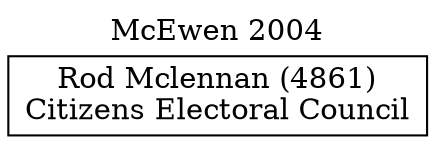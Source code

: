// House preference flow
digraph "Rod Mclennan (4861)_McEwen_2004" {
	graph [label="McEwen 2004" labelloc=t mclimit=10]
	node [shape=box]
	"Rod Mclennan (4861)" [label="Rod Mclennan (4861)
Citizens Electoral Council"]
}
